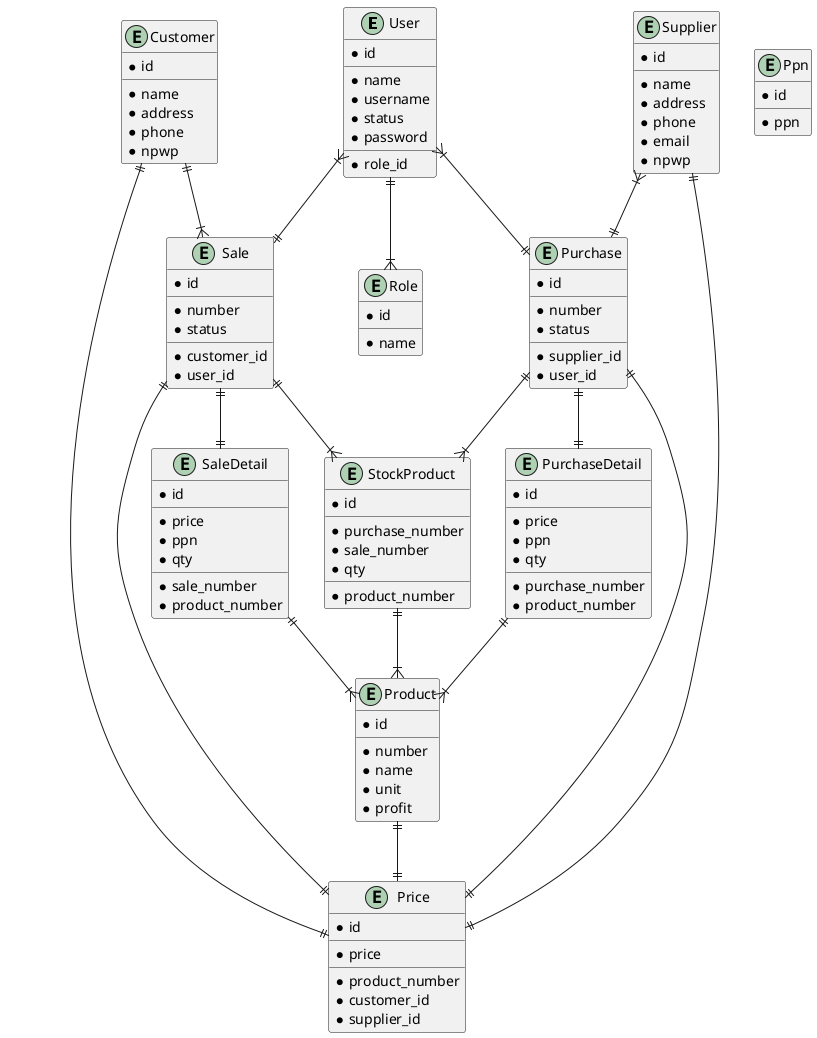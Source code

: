 @startuml Database

entity User {
  * id
  __
  * name
  * username
  * status
  * password
  __
  * role_id
}

entity Role {
  * id
  __
  * name
}

entity Customer {
  * id
  __
  * name
  * address
  * phone
  * npwp
}

entity Product {
  * id
  __
  * number
  * name
  * unit
  * profit
}

entity Supplier {
  * id
  __
  * name
  * address
  * phone
  * email
  * npwp
}

entity Purchase {
  * id
  __
  * number
  * status
  __
  * supplier_id
  * user_id
}

entity Sale {
  * id
  __
  * number
  * status
  __
  * customer_id
  * user_id
}

entity StockProduct {
  * id
  __
  * purchase_number
  * sale_number
  * qty
  __
  * product_number
}

entity Price {
  * id
  __
  * price
  __
  * product_number
  * customer_id
  * supplier_id
}

entity SaleDetail {
  * id
  __
  * price
  * ppn
  * qty
  __
  * sale_number
  * product_number
}

entity PurchaseDetail {
  * id
  __
  * price
  * ppn
  * qty
  __
  * purchase_number
  * product_number
}

entity Ppn {
  * id
  __
  * ppn
}

User ||--|{ Role
User }|--|| Purchase
User }|--|| Sale
Supplier }|--|| Purchase
Supplier ||--|| Price
Customer ||--|{ Sale
Customer ||--|| Price
Sale ||--|| SaleDetail
Sale ||--|| Price
Purchase ||--|| PurchaseDetail
Purchase ||--|| Price
Purchase ||--|{ StockProduct
SaleDetail ||--|{ Product
Sale ||--|{ StockProduct
PurchaseDetail ||--|{ Product
StockProduct ||--|{ Product
Product ||--|| Price
